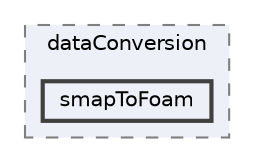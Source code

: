 digraph "applications/utilities/postProcessing/dataConversion/smapToFoam"
{
 // LATEX_PDF_SIZE
  bgcolor="transparent";
  edge [fontname=Helvetica,fontsize=10,labelfontname=Helvetica,labelfontsize=10];
  node [fontname=Helvetica,fontsize=10,shape=box,height=0.2,width=0.4];
  compound=true
  subgraph clusterdir_287a8ee951d3c46055211652d30251ed {
    graph [ bgcolor="#edf0f7", pencolor="grey50", label="dataConversion", fontname=Helvetica,fontsize=10 style="filled,dashed", URL="dir_287a8ee951d3c46055211652d30251ed.html",tooltip=""]
  dir_a7930e31a09226ecf91e5acc3e8ffb66 [label="smapToFoam", fillcolor="#edf0f7", color="grey25", style="filled,bold", URL="dir_a7930e31a09226ecf91e5acc3e8ffb66.html",tooltip=""];
  }
}
